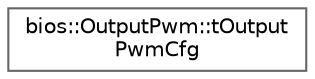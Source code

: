 digraph "Graphical Class Hierarchy"
{
 // LATEX_PDF_SIZE
  bgcolor="transparent";
  edge [fontname=Helvetica,fontsize=10,labelfontname=Helvetica,labelfontsize=10];
  node [fontname=Helvetica,fontsize=10,shape=box,height=0.2,width=0.4];
  rankdir="LR";
  Node0 [id="Node000000",label="bios::OutputPwm::tOutput\lPwmCfg",height=0.2,width=0.4,color="grey40", fillcolor="white", style="filled",URL="$de/d80/structbios_1_1OutputPwm_1_1tOutputPwmCfg.html",tooltip=" "];
}
